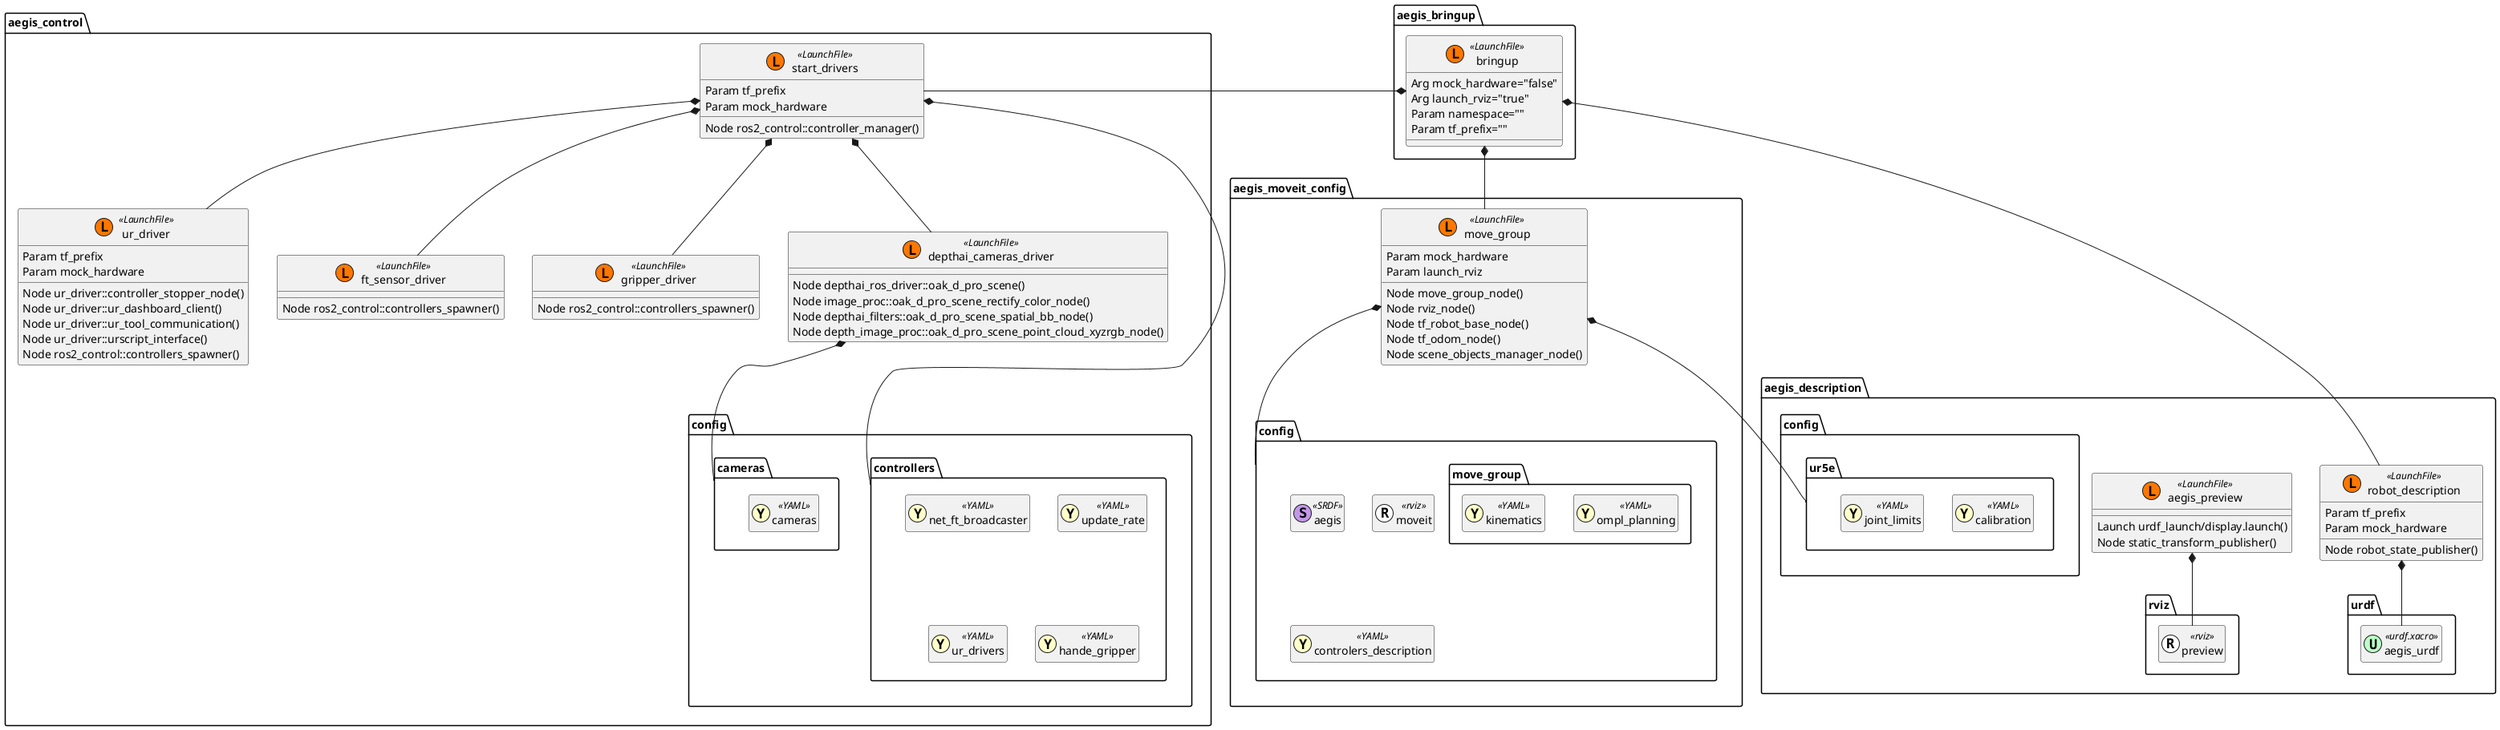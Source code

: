 @startuml
package aegis_bringup {
    class bringup << (L,#FF7700) LaunchFile >> {
        Arg mock_hardware="false"
        Arg launch_rviz="true"
        Param namespace=""
        Param tf_prefix=""
    }
}

package aegis_control {
    class start_drivers << (L,#FF7700) LaunchFile >> {
        Param tf_prefix
        Param mock_hardware
        Node ros2_control::controller_manager()
    }
    class ur_driver << (L,#FF7700) LaunchFile >> {
        Param tf_prefix
        Param mock_hardware
        Node ur_driver::controller_stopper_node()
        Node ur_driver::ur_dashboard_client()
        Node ur_driver::ur_tool_communication()
        Node ur_driver::urscript_interface()
        Node ros2_control::controllers_spawner()
    }
    class ft_sensor_driver << (L,#FF7700) LaunchFile >> {
        Node ros2_control::controllers_spawner()
    }
    class gripper_driver << (L,#FF7700) LaunchFile >> {
        Node ros2_control::controllers_spawner()
    }
    class depthai_cameras_driver << (L,#FF7700) LaunchFile >> {
        Node depthai_ros_driver::oak_d_pro_scene()
        Node image_proc::oak_d_pro_scene_rectify_color_node()
        Node depthai_filters::oak_d_pro_scene_spatial_bb_node()
        Node depth_image_proc::oak_d_pro_scene_point_cloud_xyzrgb_node()
    }

    package config {
        package controllers {
            class net_ft_broadcaster << (Y,#ffffc9) YAML >> {}
            class update_rate << (Y,#ffffc9) YAML >> {}
            class ur_drivers << (Y,#ffffc9) YAML >> {}
            class hande_gripper << (Y,#ffffc9) YAML >> {}
        }
        package cameras {
            class cameras << (Y,#ffffc9) YAML >> {}
        }
    }
}

package aegis_description {
    class aegis_preview << (L,#FF7700) LaunchFile >> {
        Launch urdf_launch/display.launch()
        Node static_transform_publisher()
    }

    class robot_description << (L,#FF7700) LaunchFile >> {
        Param tf_prefix
        Param mock_hardware
        Node robot_state_publisher()
    }

    package config {
        package ur5e {
            class calibration << (Y,#ffffc9) YAML >> {}
            class joint_limits << (Y,#ffffc9) YAML >> {}
        }
    }

    package urdf {
        class aegis_urdf << (U,#bcffc8) urdf.xacro >> {}
    }

    package rviz {
        class preview << (R,#ffffff) rviz >> {}
    }
}

package aegis_moveit_config {
    class move_group << (L,#FF7700) LaunchFile >> {
        Param mock_hardware
        Param launch_rviz
        Node move_group_node()
        Node rviz_node()
        Node tf_robot_base_node()
        Node tf_odom_node()
        Node scene_objects_manager_node()
    }
    package config {
        class aegis << (S,#c298e9) SRDF >> {}
        package move_group {
            class ompl_planning << (Y,#ffffc9) YAML >> {}
            class kinematics << (Y,#ffffc9) YAML >> {}
        }
        class moveit << (R,#ffffff) rviz >> {}
        class controlers_description << (Y,#ffffc9) YAML >> {}
    }
}


aegis_bringup.bringup *-left- aegis_control.start_drivers
aegis_bringup.bringup *-- aegis_moveit_config.move_group
aegis_bringup.bringup *-- aegis_description.robot_description
aegis_description.robot_description *-- aegis_description.urdf.aegis_urdf

aegis_control.start_drivers *-- aegis_control.ur_driver
aegis_control.start_drivers *-- aegis_control.ft_sensor_driver
aegis_control.start_drivers *-- aegis_control.gripper_driver
aegis_control.start_drivers *-- aegis_control.depthai_cameras_driver
aegis_control.start_drivers *-- aegis_control.config.controllers
aegis_control.depthai_cameras_driver *-- aegis_control.config.cameras

aegis_moveit_config.move_group *-- aegis_moveit_config.config
aegis_moveit_config.move_group *-- aegis_description.config.ur5e

aegis_description.aegis_preview *-- aegis_description.rviz.preview

skinparam classAttributeIconSize 0
hide << YAML >> members
hide << urdf.xacro >> members
hide << SRDF >> members
hide << rviz >> members
@enduml
